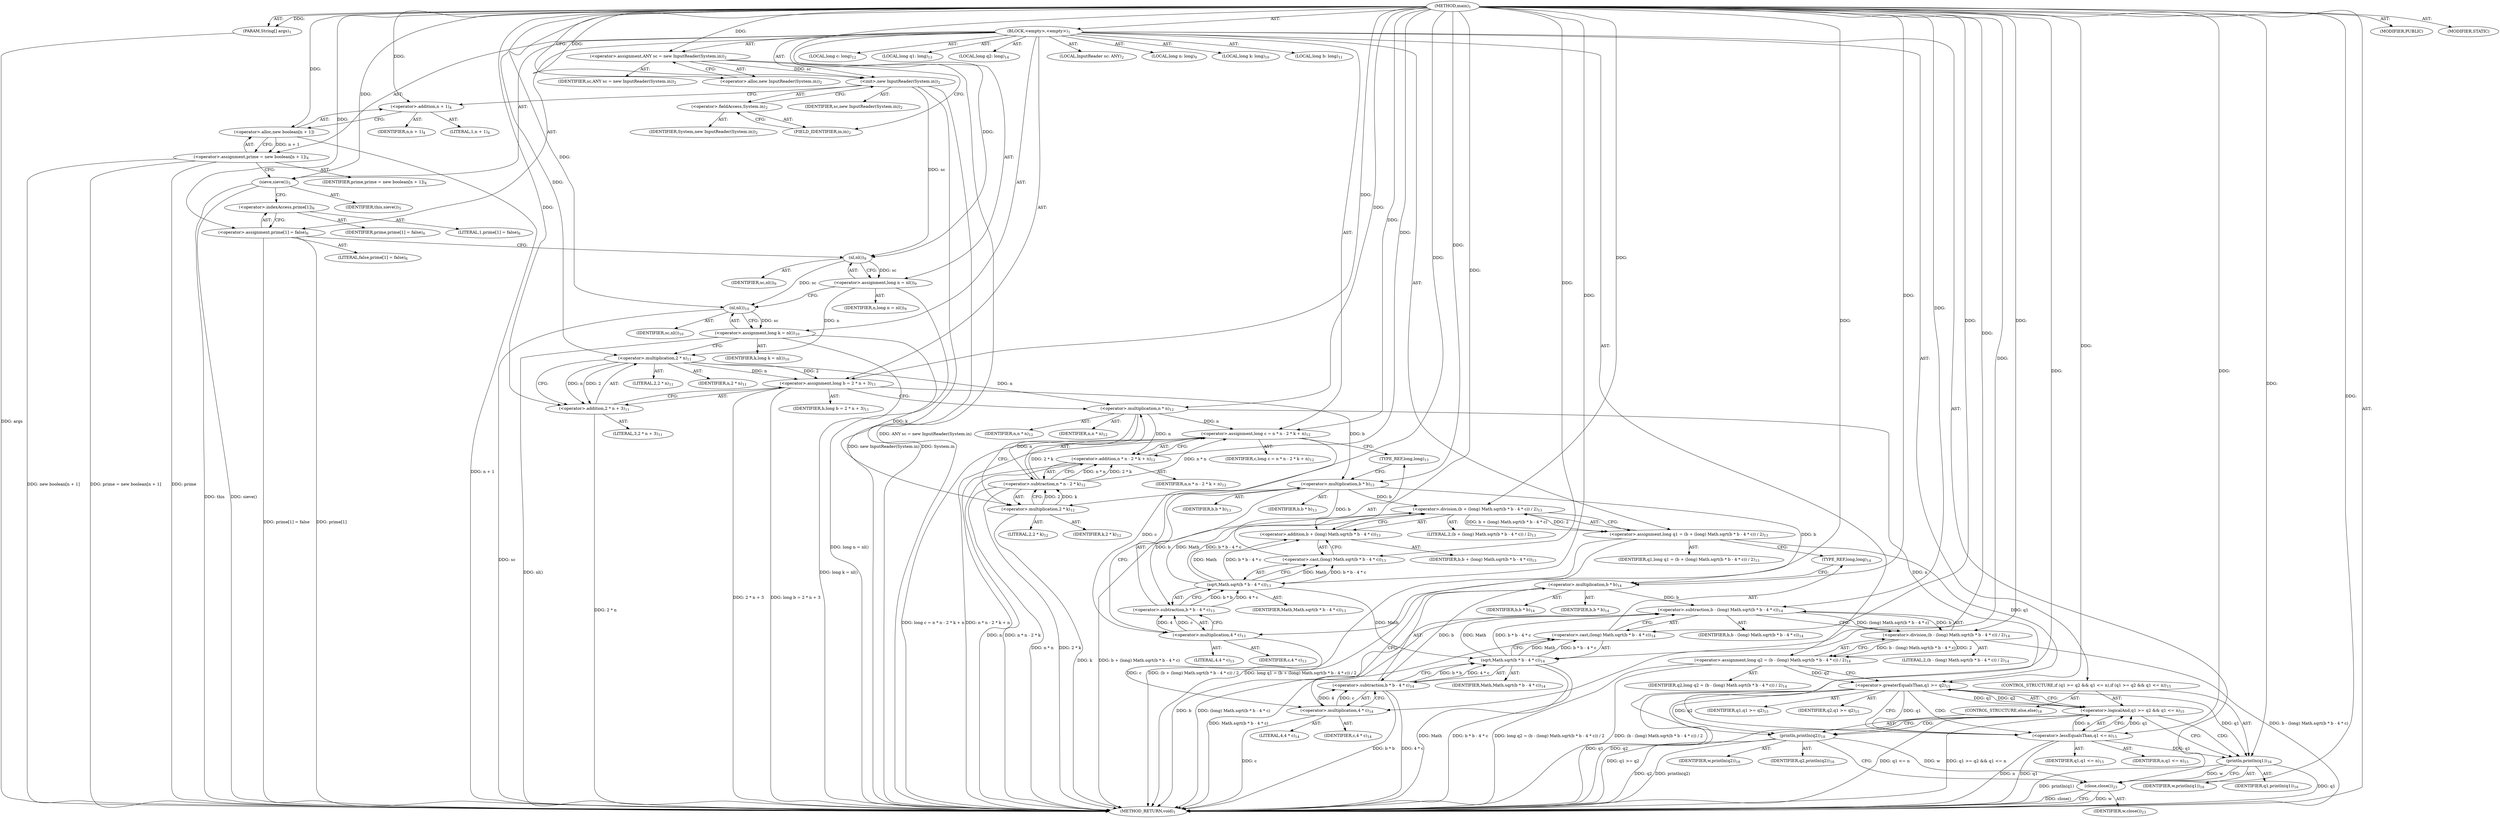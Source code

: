 digraph "main" {  
"19" [label = <(METHOD,main)<SUB>1</SUB>> ]
"20" [label = <(PARAM,String[] args)<SUB>1</SUB>> ]
"21" [label = <(BLOCK,&lt;empty&gt;,&lt;empty&gt;)<SUB>1</SUB>> ]
"4" [label = <(LOCAL,InputReader sc: ANY)<SUB>2</SUB>> ]
"22" [label = <(&lt;operator&gt;.assignment,ANY sc = new InputReader(System.in))<SUB>2</SUB>> ]
"23" [label = <(IDENTIFIER,sc,ANY sc = new InputReader(System.in))<SUB>2</SUB>> ]
"24" [label = <(&lt;operator&gt;.alloc,new InputReader(System.in))<SUB>2</SUB>> ]
"25" [label = <(&lt;init&gt;,new InputReader(System.in))<SUB>2</SUB>> ]
"3" [label = <(IDENTIFIER,sc,new InputReader(System.in))<SUB>2</SUB>> ]
"26" [label = <(&lt;operator&gt;.fieldAccess,System.in)<SUB>2</SUB>> ]
"27" [label = <(IDENTIFIER,System,new InputReader(System.in))<SUB>2</SUB>> ]
"28" [label = <(FIELD_IDENTIFIER,in,in)<SUB>2</SUB>> ]
"29" [label = <(&lt;operator&gt;.assignment,prime = new boolean[n + 1])<SUB>4</SUB>> ]
"30" [label = <(IDENTIFIER,prime,prime = new boolean[n + 1])<SUB>4</SUB>> ]
"31" [label = <(&lt;operator&gt;.alloc,new boolean[n + 1])> ]
"32" [label = <(&lt;operator&gt;.addition,n + 1)<SUB>4</SUB>> ]
"33" [label = <(IDENTIFIER,n,n + 1)<SUB>4</SUB>> ]
"34" [label = <(LITERAL,1,n + 1)<SUB>4</SUB>> ]
"35" [label = <(sieve,sieve())<SUB>5</SUB>> ]
"36" [label = <(IDENTIFIER,this,sieve())<SUB>5</SUB>> ]
"37" [label = <(&lt;operator&gt;.assignment,prime[1] = false)<SUB>6</SUB>> ]
"38" [label = <(&lt;operator&gt;.indexAccess,prime[1])<SUB>6</SUB>> ]
"39" [label = <(IDENTIFIER,prime,prime[1] = false)<SUB>6</SUB>> ]
"40" [label = <(LITERAL,1,prime[1] = false)<SUB>6</SUB>> ]
"41" [label = <(LITERAL,false,prime[1] = false)<SUB>6</SUB>> ]
"42" [label = <(LOCAL,long n: long)<SUB>9</SUB>> ]
"43" [label = <(&lt;operator&gt;.assignment,long n = nl())<SUB>9</SUB>> ]
"44" [label = <(IDENTIFIER,n,long n = nl())<SUB>9</SUB>> ]
"45" [label = <(nl,nl())<SUB>9</SUB>> ]
"46" [label = <(IDENTIFIER,sc,nl())<SUB>9</SUB>> ]
"47" [label = <(LOCAL,long k: long)<SUB>10</SUB>> ]
"48" [label = <(&lt;operator&gt;.assignment,long k = nl())<SUB>10</SUB>> ]
"49" [label = <(IDENTIFIER,k,long k = nl())<SUB>10</SUB>> ]
"50" [label = <(nl,nl())<SUB>10</SUB>> ]
"51" [label = <(IDENTIFIER,sc,nl())<SUB>10</SUB>> ]
"52" [label = <(LOCAL,long b: long)<SUB>11</SUB>> ]
"53" [label = <(&lt;operator&gt;.assignment,long b = 2 * n + 3)<SUB>11</SUB>> ]
"54" [label = <(IDENTIFIER,b,long b = 2 * n + 3)<SUB>11</SUB>> ]
"55" [label = <(&lt;operator&gt;.addition,2 * n + 3)<SUB>11</SUB>> ]
"56" [label = <(&lt;operator&gt;.multiplication,2 * n)<SUB>11</SUB>> ]
"57" [label = <(LITERAL,2,2 * n)<SUB>11</SUB>> ]
"58" [label = <(IDENTIFIER,n,2 * n)<SUB>11</SUB>> ]
"59" [label = <(LITERAL,3,2 * n + 3)<SUB>11</SUB>> ]
"60" [label = <(LOCAL,long c: long)<SUB>12</SUB>> ]
"61" [label = <(&lt;operator&gt;.assignment,long c = n * n - 2 * k + n)<SUB>12</SUB>> ]
"62" [label = <(IDENTIFIER,c,long c = n * n - 2 * k + n)<SUB>12</SUB>> ]
"63" [label = <(&lt;operator&gt;.addition,n * n - 2 * k + n)<SUB>12</SUB>> ]
"64" [label = <(&lt;operator&gt;.subtraction,n * n - 2 * k)<SUB>12</SUB>> ]
"65" [label = <(&lt;operator&gt;.multiplication,n * n)<SUB>12</SUB>> ]
"66" [label = <(IDENTIFIER,n,n * n)<SUB>12</SUB>> ]
"67" [label = <(IDENTIFIER,n,n * n)<SUB>12</SUB>> ]
"68" [label = <(&lt;operator&gt;.multiplication,2 * k)<SUB>12</SUB>> ]
"69" [label = <(LITERAL,2,2 * k)<SUB>12</SUB>> ]
"70" [label = <(IDENTIFIER,k,2 * k)<SUB>12</SUB>> ]
"71" [label = <(IDENTIFIER,n,n * n - 2 * k + n)<SUB>12</SUB>> ]
"72" [label = <(LOCAL,long q1: long)<SUB>13</SUB>> ]
"73" [label = <(&lt;operator&gt;.assignment,long q1 = (b + (long) Math.sqrt(b * b - 4 * c)) / 2)<SUB>13</SUB>> ]
"74" [label = <(IDENTIFIER,q1,long q1 = (b + (long) Math.sqrt(b * b - 4 * c)) / 2)<SUB>13</SUB>> ]
"75" [label = <(&lt;operator&gt;.division,(b + (long) Math.sqrt(b * b - 4 * c)) / 2)<SUB>13</SUB>> ]
"76" [label = <(&lt;operator&gt;.addition,b + (long) Math.sqrt(b * b - 4 * c))<SUB>13</SUB>> ]
"77" [label = <(IDENTIFIER,b,b + (long) Math.sqrt(b * b - 4 * c))<SUB>13</SUB>> ]
"78" [label = <(&lt;operator&gt;.cast,(long) Math.sqrt(b * b - 4 * c))<SUB>13</SUB>> ]
"79" [label = <(TYPE_REF,long,long)<SUB>13</SUB>> ]
"80" [label = <(sqrt,Math.sqrt(b * b - 4 * c))<SUB>13</SUB>> ]
"81" [label = <(IDENTIFIER,Math,Math.sqrt(b * b - 4 * c))<SUB>13</SUB>> ]
"82" [label = <(&lt;operator&gt;.subtraction,b * b - 4 * c)<SUB>13</SUB>> ]
"83" [label = <(&lt;operator&gt;.multiplication,b * b)<SUB>13</SUB>> ]
"84" [label = <(IDENTIFIER,b,b * b)<SUB>13</SUB>> ]
"85" [label = <(IDENTIFIER,b,b * b)<SUB>13</SUB>> ]
"86" [label = <(&lt;operator&gt;.multiplication,4 * c)<SUB>13</SUB>> ]
"87" [label = <(LITERAL,4,4 * c)<SUB>13</SUB>> ]
"88" [label = <(IDENTIFIER,c,4 * c)<SUB>13</SUB>> ]
"89" [label = <(LITERAL,2,(b + (long) Math.sqrt(b * b - 4 * c)) / 2)<SUB>13</SUB>> ]
"90" [label = <(LOCAL,long q2: long)<SUB>14</SUB>> ]
"91" [label = <(&lt;operator&gt;.assignment,long q2 = (b - (long) Math.sqrt(b * b - 4 * c)) / 2)<SUB>14</SUB>> ]
"92" [label = <(IDENTIFIER,q2,long q2 = (b - (long) Math.sqrt(b * b - 4 * c)) / 2)<SUB>14</SUB>> ]
"93" [label = <(&lt;operator&gt;.division,(b - (long) Math.sqrt(b * b - 4 * c)) / 2)<SUB>14</SUB>> ]
"94" [label = <(&lt;operator&gt;.subtraction,b - (long) Math.sqrt(b * b - 4 * c))<SUB>14</SUB>> ]
"95" [label = <(IDENTIFIER,b,b - (long) Math.sqrt(b * b - 4 * c))<SUB>14</SUB>> ]
"96" [label = <(&lt;operator&gt;.cast,(long) Math.sqrt(b * b - 4 * c))<SUB>14</SUB>> ]
"97" [label = <(TYPE_REF,long,long)<SUB>14</SUB>> ]
"98" [label = <(sqrt,Math.sqrt(b * b - 4 * c))<SUB>14</SUB>> ]
"99" [label = <(IDENTIFIER,Math,Math.sqrt(b * b - 4 * c))<SUB>14</SUB>> ]
"100" [label = <(&lt;operator&gt;.subtraction,b * b - 4 * c)<SUB>14</SUB>> ]
"101" [label = <(&lt;operator&gt;.multiplication,b * b)<SUB>14</SUB>> ]
"102" [label = <(IDENTIFIER,b,b * b)<SUB>14</SUB>> ]
"103" [label = <(IDENTIFIER,b,b * b)<SUB>14</SUB>> ]
"104" [label = <(&lt;operator&gt;.multiplication,4 * c)<SUB>14</SUB>> ]
"105" [label = <(LITERAL,4,4 * c)<SUB>14</SUB>> ]
"106" [label = <(IDENTIFIER,c,4 * c)<SUB>14</SUB>> ]
"107" [label = <(LITERAL,2,(b - (long) Math.sqrt(b * b - 4 * c)) / 2)<SUB>14</SUB>> ]
"108" [label = <(CONTROL_STRUCTURE,if (q1 &gt;= q2 &amp;&amp; q1 &lt;= n),if (q1 &gt;= q2 &amp;&amp; q1 &lt;= n))<SUB>15</SUB>> ]
"109" [label = <(&lt;operator&gt;.logicalAnd,q1 &gt;= q2 &amp;&amp; q1 &lt;= n)<SUB>15</SUB>> ]
"110" [label = <(&lt;operator&gt;.greaterEqualsThan,q1 &gt;= q2)<SUB>15</SUB>> ]
"111" [label = <(IDENTIFIER,q1,q1 &gt;= q2)<SUB>15</SUB>> ]
"112" [label = <(IDENTIFIER,q2,q1 &gt;= q2)<SUB>15</SUB>> ]
"113" [label = <(&lt;operator&gt;.lessEqualsThan,q1 &lt;= n)<SUB>15</SUB>> ]
"114" [label = <(IDENTIFIER,q1,q1 &lt;= n)<SUB>15</SUB>> ]
"115" [label = <(IDENTIFIER,n,q1 &lt;= n)<SUB>15</SUB>> ]
"116" [label = <(println,println(q1))<SUB>16</SUB>> ]
"117" [label = <(IDENTIFIER,w,println(q1))<SUB>16</SUB>> ]
"118" [label = <(IDENTIFIER,q1,println(q1))<SUB>16</SUB>> ]
"119" [label = <(CONTROL_STRUCTURE,else,else)<SUB>18</SUB>> ]
"120" [label = <(println,println(q2))<SUB>18</SUB>> ]
"121" [label = <(IDENTIFIER,w,println(q2))<SUB>18</SUB>> ]
"122" [label = <(IDENTIFIER,q2,println(q2))<SUB>18</SUB>> ]
"123" [label = <(close,close())<SUB>23</SUB>> ]
"124" [label = <(IDENTIFIER,w,close())<SUB>23</SUB>> ]
"125" [label = <(MODIFIER,PUBLIC)> ]
"126" [label = <(MODIFIER,STATIC)> ]
"127" [label = <(METHOD_RETURN,void)<SUB>1</SUB>> ]
  "19" -> "20"  [ label = "AST: "] 
  "19" -> "21"  [ label = "AST: "] 
  "19" -> "125"  [ label = "AST: "] 
  "19" -> "126"  [ label = "AST: "] 
  "19" -> "127"  [ label = "AST: "] 
  "21" -> "4"  [ label = "AST: "] 
  "21" -> "22"  [ label = "AST: "] 
  "21" -> "25"  [ label = "AST: "] 
  "21" -> "29"  [ label = "AST: "] 
  "21" -> "35"  [ label = "AST: "] 
  "21" -> "37"  [ label = "AST: "] 
  "21" -> "42"  [ label = "AST: "] 
  "21" -> "43"  [ label = "AST: "] 
  "21" -> "47"  [ label = "AST: "] 
  "21" -> "48"  [ label = "AST: "] 
  "21" -> "52"  [ label = "AST: "] 
  "21" -> "53"  [ label = "AST: "] 
  "21" -> "60"  [ label = "AST: "] 
  "21" -> "61"  [ label = "AST: "] 
  "21" -> "72"  [ label = "AST: "] 
  "21" -> "73"  [ label = "AST: "] 
  "21" -> "90"  [ label = "AST: "] 
  "21" -> "91"  [ label = "AST: "] 
  "21" -> "108"  [ label = "AST: "] 
  "21" -> "123"  [ label = "AST: "] 
  "22" -> "23"  [ label = "AST: "] 
  "22" -> "24"  [ label = "AST: "] 
  "25" -> "3"  [ label = "AST: "] 
  "25" -> "26"  [ label = "AST: "] 
  "26" -> "27"  [ label = "AST: "] 
  "26" -> "28"  [ label = "AST: "] 
  "29" -> "30"  [ label = "AST: "] 
  "29" -> "31"  [ label = "AST: "] 
  "31" -> "32"  [ label = "AST: "] 
  "32" -> "33"  [ label = "AST: "] 
  "32" -> "34"  [ label = "AST: "] 
  "35" -> "36"  [ label = "AST: "] 
  "37" -> "38"  [ label = "AST: "] 
  "37" -> "41"  [ label = "AST: "] 
  "38" -> "39"  [ label = "AST: "] 
  "38" -> "40"  [ label = "AST: "] 
  "43" -> "44"  [ label = "AST: "] 
  "43" -> "45"  [ label = "AST: "] 
  "45" -> "46"  [ label = "AST: "] 
  "48" -> "49"  [ label = "AST: "] 
  "48" -> "50"  [ label = "AST: "] 
  "50" -> "51"  [ label = "AST: "] 
  "53" -> "54"  [ label = "AST: "] 
  "53" -> "55"  [ label = "AST: "] 
  "55" -> "56"  [ label = "AST: "] 
  "55" -> "59"  [ label = "AST: "] 
  "56" -> "57"  [ label = "AST: "] 
  "56" -> "58"  [ label = "AST: "] 
  "61" -> "62"  [ label = "AST: "] 
  "61" -> "63"  [ label = "AST: "] 
  "63" -> "64"  [ label = "AST: "] 
  "63" -> "71"  [ label = "AST: "] 
  "64" -> "65"  [ label = "AST: "] 
  "64" -> "68"  [ label = "AST: "] 
  "65" -> "66"  [ label = "AST: "] 
  "65" -> "67"  [ label = "AST: "] 
  "68" -> "69"  [ label = "AST: "] 
  "68" -> "70"  [ label = "AST: "] 
  "73" -> "74"  [ label = "AST: "] 
  "73" -> "75"  [ label = "AST: "] 
  "75" -> "76"  [ label = "AST: "] 
  "75" -> "89"  [ label = "AST: "] 
  "76" -> "77"  [ label = "AST: "] 
  "76" -> "78"  [ label = "AST: "] 
  "78" -> "79"  [ label = "AST: "] 
  "78" -> "80"  [ label = "AST: "] 
  "80" -> "81"  [ label = "AST: "] 
  "80" -> "82"  [ label = "AST: "] 
  "82" -> "83"  [ label = "AST: "] 
  "82" -> "86"  [ label = "AST: "] 
  "83" -> "84"  [ label = "AST: "] 
  "83" -> "85"  [ label = "AST: "] 
  "86" -> "87"  [ label = "AST: "] 
  "86" -> "88"  [ label = "AST: "] 
  "91" -> "92"  [ label = "AST: "] 
  "91" -> "93"  [ label = "AST: "] 
  "93" -> "94"  [ label = "AST: "] 
  "93" -> "107"  [ label = "AST: "] 
  "94" -> "95"  [ label = "AST: "] 
  "94" -> "96"  [ label = "AST: "] 
  "96" -> "97"  [ label = "AST: "] 
  "96" -> "98"  [ label = "AST: "] 
  "98" -> "99"  [ label = "AST: "] 
  "98" -> "100"  [ label = "AST: "] 
  "100" -> "101"  [ label = "AST: "] 
  "100" -> "104"  [ label = "AST: "] 
  "101" -> "102"  [ label = "AST: "] 
  "101" -> "103"  [ label = "AST: "] 
  "104" -> "105"  [ label = "AST: "] 
  "104" -> "106"  [ label = "AST: "] 
  "108" -> "109"  [ label = "AST: "] 
  "108" -> "116"  [ label = "AST: "] 
  "108" -> "119"  [ label = "AST: "] 
  "109" -> "110"  [ label = "AST: "] 
  "109" -> "113"  [ label = "AST: "] 
  "110" -> "111"  [ label = "AST: "] 
  "110" -> "112"  [ label = "AST: "] 
  "113" -> "114"  [ label = "AST: "] 
  "113" -> "115"  [ label = "AST: "] 
  "116" -> "117"  [ label = "AST: "] 
  "116" -> "118"  [ label = "AST: "] 
  "119" -> "120"  [ label = "AST: "] 
  "120" -> "121"  [ label = "AST: "] 
  "120" -> "122"  [ label = "AST: "] 
  "123" -> "124"  [ label = "AST: "] 
  "22" -> "28"  [ label = "CFG: "] 
  "25" -> "32"  [ label = "CFG: "] 
  "29" -> "35"  [ label = "CFG: "] 
  "35" -> "38"  [ label = "CFG: "] 
  "37" -> "45"  [ label = "CFG: "] 
  "43" -> "50"  [ label = "CFG: "] 
  "48" -> "56"  [ label = "CFG: "] 
  "53" -> "65"  [ label = "CFG: "] 
  "61" -> "79"  [ label = "CFG: "] 
  "73" -> "97"  [ label = "CFG: "] 
  "91" -> "110"  [ label = "CFG: "] 
  "123" -> "127"  [ label = "CFG: "] 
  "24" -> "22"  [ label = "CFG: "] 
  "26" -> "25"  [ label = "CFG: "] 
  "31" -> "29"  [ label = "CFG: "] 
  "38" -> "37"  [ label = "CFG: "] 
  "45" -> "43"  [ label = "CFG: "] 
  "50" -> "48"  [ label = "CFG: "] 
  "55" -> "53"  [ label = "CFG: "] 
  "63" -> "61"  [ label = "CFG: "] 
  "75" -> "73"  [ label = "CFG: "] 
  "93" -> "91"  [ label = "CFG: "] 
  "109" -> "116"  [ label = "CFG: "] 
  "109" -> "120"  [ label = "CFG: "] 
  "116" -> "123"  [ label = "CFG: "] 
  "28" -> "26"  [ label = "CFG: "] 
  "32" -> "31"  [ label = "CFG: "] 
  "56" -> "55"  [ label = "CFG: "] 
  "64" -> "63"  [ label = "CFG: "] 
  "76" -> "75"  [ label = "CFG: "] 
  "94" -> "93"  [ label = "CFG: "] 
  "110" -> "109"  [ label = "CFG: "] 
  "110" -> "113"  [ label = "CFG: "] 
  "113" -> "109"  [ label = "CFG: "] 
  "120" -> "123"  [ label = "CFG: "] 
  "65" -> "68"  [ label = "CFG: "] 
  "68" -> "64"  [ label = "CFG: "] 
  "78" -> "76"  [ label = "CFG: "] 
  "96" -> "94"  [ label = "CFG: "] 
  "79" -> "83"  [ label = "CFG: "] 
  "80" -> "78"  [ label = "CFG: "] 
  "97" -> "101"  [ label = "CFG: "] 
  "98" -> "96"  [ label = "CFG: "] 
  "82" -> "80"  [ label = "CFG: "] 
  "100" -> "98"  [ label = "CFG: "] 
  "83" -> "86"  [ label = "CFG: "] 
  "86" -> "82"  [ label = "CFG: "] 
  "101" -> "104"  [ label = "CFG: "] 
  "104" -> "100"  [ label = "CFG: "] 
  "19" -> "24"  [ label = "CFG: "] 
  "20" -> "127"  [ label = "DDG: args"] 
  "22" -> "127"  [ label = "DDG: ANY sc = new InputReader(System.in)"] 
  "25" -> "127"  [ label = "DDG: System.in"] 
  "25" -> "127"  [ label = "DDG: new InputReader(System.in)"] 
  "29" -> "127"  [ label = "DDG: prime"] 
  "31" -> "127"  [ label = "DDG: n + 1"] 
  "29" -> "127"  [ label = "DDG: new boolean[n + 1]"] 
  "29" -> "127"  [ label = "DDG: prime = new boolean[n + 1]"] 
  "35" -> "127"  [ label = "DDG: sieve()"] 
  "37" -> "127"  [ label = "DDG: prime[1]"] 
  "37" -> "127"  [ label = "DDG: prime[1] = false"] 
  "43" -> "127"  [ label = "DDG: long n = nl()"] 
  "50" -> "127"  [ label = "DDG: sc"] 
  "48" -> "127"  [ label = "DDG: nl()"] 
  "48" -> "127"  [ label = "DDG: long k = nl()"] 
  "55" -> "127"  [ label = "DDG: 2 * n"] 
  "53" -> "127"  [ label = "DDG: 2 * n + 3"] 
  "53" -> "127"  [ label = "DDG: long b = 2 * n + 3"] 
  "64" -> "127"  [ label = "DDG: n * n"] 
  "68" -> "127"  [ label = "DDG: k"] 
  "64" -> "127"  [ label = "DDG: 2 * k"] 
  "63" -> "127"  [ label = "DDG: n * n - 2 * k"] 
  "63" -> "127"  [ label = "DDG: n"] 
  "61" -> "127"  [ label = "DDG: n * n - 2 * k + n"] 
  "61" -> "127"  [ label = "DDG: long c = n * n - 2 * k + n"] 
  "75" -> "127"  [ label = "DDG: b + (long) Math.sqrt(b * b - 4 * c)"] 
  "73" -> "127"  [ label = "DDG: (b + (long) Math.sqrt(b * b - 4 * c)) / 2"] 
  "73" -> "127"  [ label = "DDG: long q1 = (b + (long) Math.sqrt(b * b - 4 * c)) / 2"] 
  "94" -> "127"  [ label = "DDG: b"] 
  "98" -> "127"  [ label = "DDG: Math"] 
  "100" -> "127"  [ label = "DDG: b * b"] 
  "104" -> "127"  [ label = "DDG: c"] 
  "100" -> "127"  [ label = "DDG: 4 * c"] 
  "98" -> "127"  [ label = "DDG: b * b - 4 * c"] 
  "96" -> "127"  [ label = "DDG: Math.sqrt(b * b - 4 * c)"] 
  "94" -> "127"  [ label = "DDG: (long) Math.sqrt(b * b - 4 * c)"] 
  "93" -> "127"  [ label = "DDG: b - (long) Math.sqrt(b * b - 4 * c)"] 
  "91" -> "127"  [ label = "DDG: (b - (long) Math.sqrt(b * b - 4 * c)) / 2"] 
  "91" -> "127"  [ label = "DDG: long q2 = (b - (long) Math.sqrt(b * b - 4 * c)) / 2"] 
  "110" -> "127"  [ label = "DDG: q1"] 
  "110" -> "127"  [ label = "DDG: q2"] 
  "109" -> "127"  [ label = "DDG: q1 &gt;= q2"] 
  "113" -> "127"  [ label = "DDG: q1"] 
  "113" -> "127"  [ label = "DDG: n"] 
  "109" -> "127"  [ label = "DDG: q1 &lt;= n"] 
  "109" -> "127"  [ label = "DDG: q1 &gt;= q2 &amp;&amp; q1 &lt;= n"] 
  "120" -> "127"  [ label = "DDG: q2"] 
  "120" -> "127"  [ label = "DDG: println(q2)"] 
  "116" -> "127"  [ label = "DDG: q1"] 
  "116" -> "127"  [ label = "DDG: println(q1)"] 
  "123" -> "127"  [ label = "DDG: w"] 
  "123" -> "127"  [ label = "DDG: close()"] 
  "35" -> "127"  [ label = "DDG: this"] 
  "19" -> "20"  [ label = "DDG: "] 
  "19" -> "22"  [ label = "DDG: "] 
  "31" -> "29"  [ label = "DDG: n + 1"] 
  "19" -> "37"  [ label = "DDG: "] 
  "45" -> "43"  [ label = "DDG: sc"] 
  "50" -> "48"  [ label = "DDG: sc"] 
  "56" -> "53"  [ label = "DDG: 2"] 
  "56" -> "53"  [ label = "DDG: n"] 
  "19" -> "53"  [ label = "DDG: "] 
  "64" -> "61"  [ label = "DDG: n * n"] 
  "64" -> "61"  [ label = "DDG: 2 * k"] 
  "65" -> "61"  [ label = "DDG: n"] 
  "19" -> "61"  [ label = "DDG: "] 
  "75" -> "73"  [ label = "DDG: b + (long) Math.sqrt(b * b - 4 * c)"] 
  "75" -> "73"  [ label = "DDG: 2"] 
  "93" -> "91"  [ label = "DDG: b - (long) Math.sqrt(b * b - 4 * c)"] 
  "93" -> "91"  [ label = "DDG: 2"] 
  "22" -> "25"  [ label = "DDG: sc"] 
  "19" -> "25"  [ label = "DDG: "] 
  "19" -> "35"  [ label = "DDG: "] 
  "120" -> "123"  [ label = "DDG: w"] 
  "116" -> "123"  [ label = "DDG: w"] 
  "19" -> "123"  [ label = "DDG: "] 
  "19" -> "31"  [ label = "DDG: "] 
  "25" -> "45"  [ label = "DDG: sc"] 
  "19" -> "45"  [ label = "DDG: "] 
  "45" -> "50"  [ label = "DDG: sc"] 
  "19" -> "50"  [ label = "DDG: "] 
  "56" -> "55"  [ label = "DDG: 2"] 
  "56" -> "55"  [ label = "DDG: n"] 
  "19" -> "55"  [ label = "DDG: "] 
  "64" -> "63"  [ label = "DDG: n * n"] 
  "64" -> "63"  [ label = "DDG: 2 * k"] 
  "65" -> "63"  [ label = "DDG: n"] 
  "19" -> "63"  [ label = "DDG: "] 
  "83" -> "75"  [ label = "DDG: b"] 
  "19" -> "75"  [ label = "DDG: "] 
  "80" -> "75"  [ label = "DDG: Math"] 
  "80" -> "75"  [ label = "DDG: b * b - 4 * c"] 
  "94" -> "93"  [ label = "DDG: b"] 
  "94" -> "93"  [ label = "DDG: (long) Math.sqrt(b * b - 4 * c)"] 
  "19" -> "93"  [ label = "DDG: "] 
  "110" -> "109"  [ label = "DDG: q1"] 
  "110" -> "109"  [ label = "DDG: q2"] 
  "113" -> "109"  [ label = "DDG: q1"] 
  "113" -> "109"  [ label = "DDG: n"] 
  "19" -> "116"  [ label = "DDG: "] 
  "110" -> "116"  [ label = "DDG: q1"] 
  "113" -> "116"  [ label = "DDG: q1"] 
  "19" -> "32"  [ label = "DDG: "] 
  "19" -> "56"  [ label = "DDG: "] 
  "43" -> "56"  [ label = "DDG: n"] 
  "65" -> "64"  [ label = "DDG: n"] 
  "68" -> "64"  [ label = "DDG: 2"] 
  "68" -> "64"  [ label = "DDG: k"] 
  "83" -> "76"  [ label = "DDG: b"] 
  "19" -> "76"  [ label = "DDG: "] 
  "80" -> "76"  [ label = "DDG: Math"] 
  "80" -> "76"  [ label = "DDG: b * b - 4 * c"] 
  "101" -> "94"  [ label = "DDG: b"] 
  "19" -> "94"  [ label = "DDG: "] 
  "98" -> "94"  [ label = "DDG: Math"] 
  "98" -> "94"  [ label = "DDG: b * b - 4 * c"] 
  "73" -> "110"  [ label = "DDG: q1"] 
  "19" -> "110"  [ label = "DDG: "] 
  "91" -> "110"  [ label = "DDG: q2"] 
  "110" -> "113"  [ label = "DDG: q1"] 
  "19" -> "113"  [ label = "DDG: "] 
  "65" -> "113"  [ label = "DDG: n"] 
  "19" -> "120"  [ label = "DDG: "] 
  "110" -> "120"  [ label = "DDG: q2"] 
  "56" -> "65"  [ label = "DDG: n"] 
  "19" -> "65"  [ label = "DDG: "] 
  "19" -> "68"  [ label = "DDG: "] 
  "48" -> "68"  [ label = "DDG: k"] 
  "19" -> "78"  [ label = "DDG: "] 
  "80" -> "78"  [ label = "DDG: Math"] 
  "80" -> "78"  [ label = "DDG: b * b - 4 * c"] 
  "19" -> "96"  [ label = "DDG: "] 
  "98" -> "96"  [ label = "DDG: Math"] 
  "98" -> "96"  [ label = "DDG: b * b - 4 * c"] 
  "19" -> "80"  [ label = "DDG: "] 
  "82" -> "80"  [ label = "DDG: b * b"] 
  "82" -> "80"  [ label = "DDG: 4 * c"] 
  "80" -> "98"  [ label = "DDG: Math"] 
  "19" -> "98"  [ label = "DDG: "] 
  "100" -> "98"  [ label = "DDG: b * b"] 
  "100" -> "98"  [ label = "DDG: 4 * c"] 
  "83" -> "82"  [ label = "DDG: b"] 
  "86" -> "82"  [ label = "DDG: 4"] 
  "86" -> "82"  [ label = "DDG: c"] 
  "101" -> "100"  [ label = "DDG: b"] 
  "104" -> "100"  [ label = "DDG: 4"] 
  "104" -> "100"  [ label = "DDG: c"] 
  "53" -> "83"  [ label = "DDG: b"] 
  "19" -> "83"  [ label = "DDG: "] 
  "19" -> "86"  [ label = "DDG: "] 
  "61" -> "86"  [ label = "DDG: c"] 
  "19" -> "101"  [ label = "DDG: "] 
  "83" -> "101"  [ label = "DDG: b"] 
  "19" -> "104"  [ label = "DDG: "] 
  "86" -> "104"  [ label = "DDG: c"] 
  "109" -> "120"  [ label = "CDG: "] 
  "109" -> "116"  [ label = "CDG: "] 
  "110" -> "113"  [ label = "CDG: "] 
}
